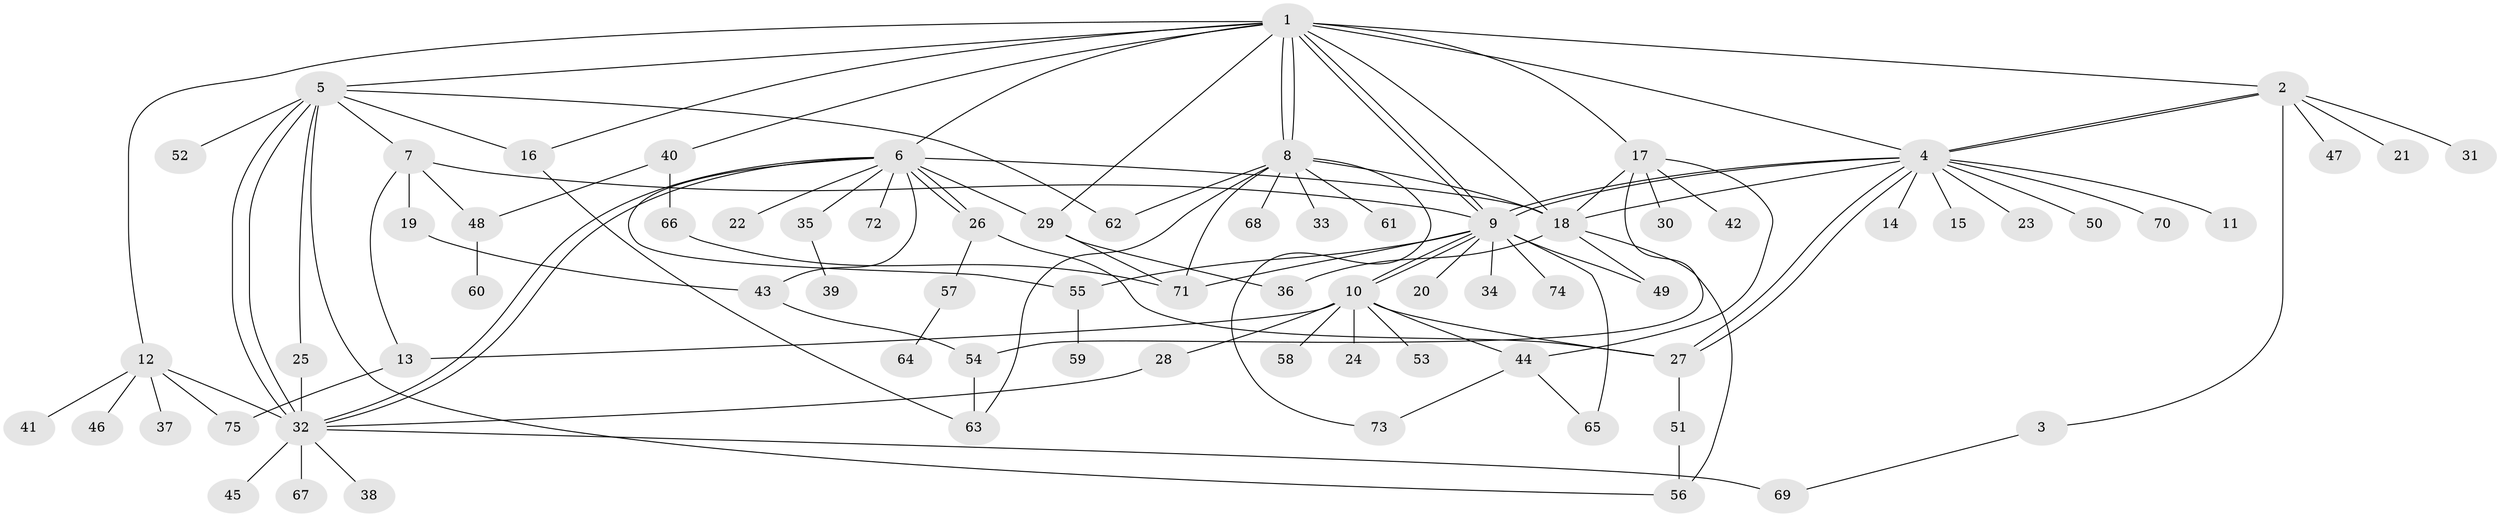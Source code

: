 // coarse degree distribution, {17: 0.017857142857142856, 6: 0.03571428571428571, 2: 0.14285714285714285, 13: 0.05357142857142857, 10: 0.03571428571428571, 5: 0.03571428571428571, 15: 0.017857142857142856, 8: 0.017857142857142856, 3: 0.07142857142857142, 1: 0.48214285714285715, 4: 0.08928571428571429}
// Generated by graph-tools (version 1.1) at 2025/51/02/27/25 19:51:58]
// undirected, 75 vertices, 118 edges
graph export_dot {
graph [start="1"]
  node [color=gray90,style=filled];
  1;
  2;
  3;
  4;
  5;
  6;
  7;
  8;
  9;
  10;
  11;
  12;
  13;
  14;
  15;
  16;
  17;
  18;
  19;
  20;
  21;
  22;
  23;
  24;
  25;
  26;
  27;
  28;
  29;
  30;
  31;
  32;
  33;
  34;
  35;
  36;
  37;
  38;
  39;
  40;
  41;
  42;
  43;
  44;
  45;
  46;
  47;
  48;
  49;
  50;
  51;
  52;
  53;
  54;
  55;
  56;
  57;
  58;
  59;
  60;
  61;
  62;
  63;
  64;
  65;
  66;
  67;
  68;
  69;
  70;
  71;
  72;
  73;
  74;
  75;
  1 -- 2;
  1 -- 4;
  1 -- 5;
  1 -- 6;
  1 -- 8;
  1 -- 8;
  1 -- 9;
  1 -- 9;
  1 -- 12;
  1 -- 16;
  1 -- 17;
  1 -- 18;
  1 -- 29;
  1 -- 40;
  2 -- 3;
  2 -- 4;
  2 -- 4;
  2 -- 21;
  2 -- 31;
  2 -- 47;
  3 -- 69;
  4 -- 9;
  4 -- 9;
  4 -- 11;
  4 -- 14;
  4 -- 15;
  4 -- 18;
  4 -- 23;
  4 -- 27;
  4 -- 27;
  4 -- 50;
  4 -- 70;
  5 -- 7;
  5 -- 16;
  5 -- 25;
  5 -- 32;
  5 -- 32;
  5 -- 52;
  5 -- 56;
  5 -- 62;
  6 -- 18;
  6 -- 22;
  6 -- 26;
  6 -- 26;
  6 -- 29;
  6 -- 32;
  6 -- 32;
  6 -- 35;
  6 -- 43;
  6 -- 55;
  6 -- 72;
  7 -- 9;
  7 -- 13;
  7 -- 19;
  7 -- 48;
  8 -- 18;
  8 -- 33;
  8 -- 61;
  8 -- 62;
  8 -- 63;
  8 -- 68;
  8 -- 71;
  8 -- 73;
  9 -- 10;
  9 -- 10;
  9 -- 20;
  9 -- 34;
  9 -- 49;
  9 -- 55;
  9 -- 65;
  9 -- 71;
  9 -- 74;
  10 -- 13;
  10 -- 24;
  10 -- 27;
  10 -- 28;
  10 -- 44;
  10 -- 53;
  10 -- 58;
  12 -- 32;
  12 -- 37;
  12 -- 41;
  12 -- 46;
  12 -- 75;
  13 -- 75;
  16 -- 63;
  17 -- 18;
  17 -- 30;
  17 -- 42;
  17 -- 44;
  17 -- 54;
  18 -- 36;
  18 -- 49;
  18 -- 56;
  19 -- 43;
  25 -- 32;
  26 -- 27;
  26 -- 57;
  27 -- 51;
  28 -- 32;
  29 -- 36;
  29 -- 71;
  32 -- 38;
  32 -- 45;
  32 -- 67;
  32 -- 69;
  35 -- 39;
  40 -- 48;
  40 -- 66;
  43 -- 54;
  44 -- 65;
  44 -- 73;
  48 -- 60;
  51 -- 56;
  54 -- 63;
  55 -- 59;
  57 -- 64;
  66 -- 71;
}
